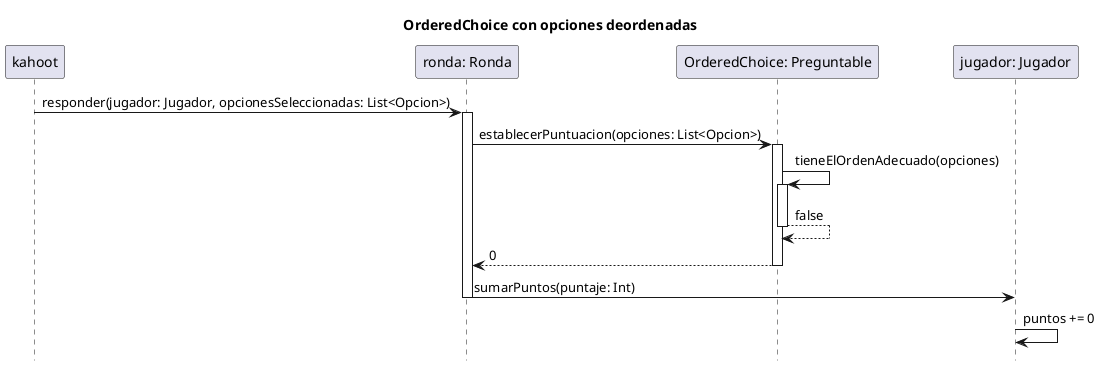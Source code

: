@startuml
title OrderedChoice con opciones deordenadas
hide footbox

    kahoot-> "ronda: Ronda" as ronda : responder(jugador: Jugador, opcionesSeleccionadas: List<Opcion>)
    activate ronda
    ronda-> "OrderedChoice: Preguntable" as OrderedChoice: establecerPuntuacion(opciones: List<Opcion>)
    activate OrderedChoice
    OrderedChoice -> OrderedChoice : tieneElOrdenAdecuado(opciones)
    activate OrderedChoice
    OrderedChoice --> OrderedChoice : false
    deactivate OrderedChoice
    ronda <-- OrderedChoice : 0
    deactivate OrderedChoice
    ronda-> "jugador: Jugador" as jugador : sumarPuntos(puntaje: Int)
    deactivate ronda
    jugador-> jugador: puntos += 0

@enduml